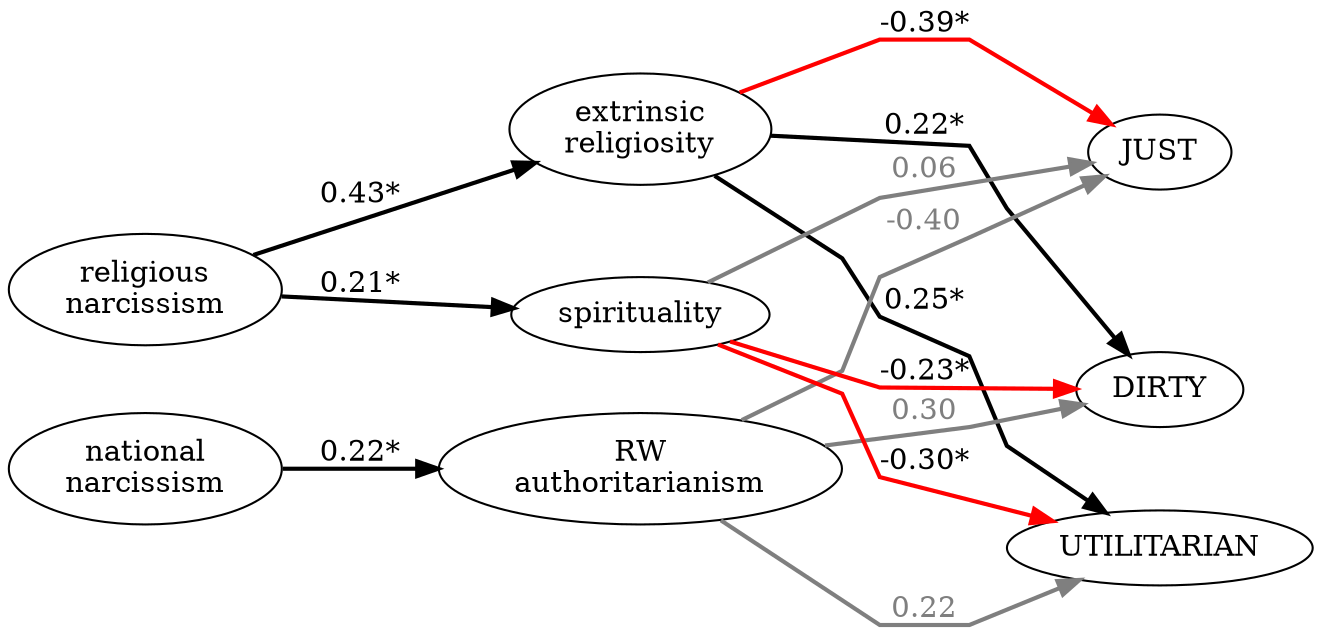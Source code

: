 digraph lav_to_graph {
 node [shape=rect];
 rankdir=LR;
 layout=dot;
 forcelabels=true;
 splines=polyline;

#	rel_agentic [shape = ellipse label = "agentic"];
#	rel_comm [shape = ellipse label = "communal"];
#	national_agentic [shape = ellipse label = "agentic"];
#	national_comm [shape = ellipse label = "communal"];
	RELIG [shape = ellipse label = "extrinsic\nreligiosity"];
#	SPIRIT_universality [shape = ellipse label = "universality"];
#	SPIRIT_connectedness [shape = ellipse label = "connectedness"];

	JUST [shape = ellipse label = "JUST"];
	UTILITARY [shape = ellipse label = "UTILITARIAN"];
	DIRTY [shape = ellipse label = "DIRTY"];

	RWA [shape = ellipse label = "RW\nauthoritarianism"];


#subgraph cluster_spirit_common  {
#  color = white;
	spirit_common [shape = ellipse label = "spirituality"];
#	{rank =  min SPIRIT_connectedness SPIRIT_universality };
# 	{rank =  max spirit_common };
# 	spirit_common -> SPIRIT_connectedness[label="0.62*"];
#	spirit_common -> SPIRIT_universality[label="0.44*"] ;

#}
  // end of  spirit_common measurement model. spirit_common  is  endogenous.



#subgraph cluster_rel_narc  {
#  color = white;
	rel_narc [shape = ellipse label = "religious\nnarcissism"];
#	{rank =  min rel_agentic rel_comm };
# 	{rank =  max rel_narc };
# 	rel_narc -> rel_agentic[label="0.96*"];
#	rel_narc -> rel_comm[label="1.23*"] ;

#}
  // end of  rel_narc measurement model. rel_narc  is  exogenous.



#subgraph cluster_national_narc  {
#  color = white;
	national_narc [shape = ellipse label = "national\nnarcissism"];
#	{rank =  min national_agentic national_comm };
# 	{rank =  max national_narc };
# 	national_narc -> national_agentic[label="1.02*"];
#	national_narc -> national_comm[label="1.10*"] ;

#}
  // end of  national_narc measurement model. national_narc  is  exogenous.

// Regressions and intercepts

rel_narc -> spirit_common [style=bold label="0.21*" ];
rel_narc -> RELIG [style=bold label="0.43*"];
national_narc -> RWA [style=bold label="0.22*"];
RWA -> JUST [style=bold label="-0.40" color = grey50 fontcolor= grey50];
RELIG -> JUST [style=bold label="-0.39*" color=red];
spirit_common -> JUST [style=bold label="0.06" color = grey50 fontcolor= grey50];
RWA -> UTILITARY [style=bold label="0.22" color = grey50 fontcolor= grey50];
RELIG -> UTILITARY [style=bold label="0.25*"];
spirit_common -> UTILITARY [style=bold label="-0.30*" color=red];
RWA -> DIRTY [style=bold label="0.30" color = grey50 fontcolor= grey50];
RELIG -> DIRTY [style=bold label="0.22*"];
spirit_common -> DIRTY [style=bold label="-0.23*" color=red];


// Add covariances of all exog variables


}
